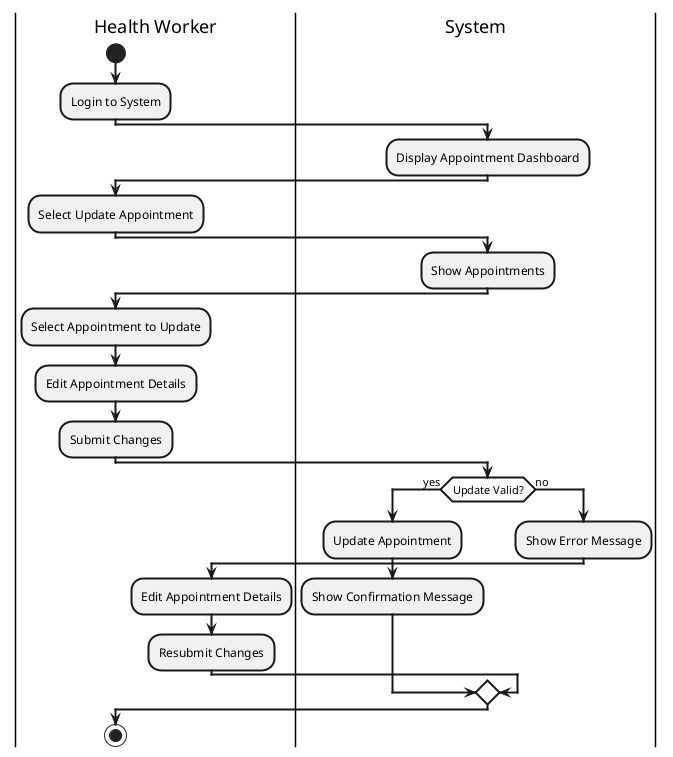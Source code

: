 @startuml
skinparam defaultTextAlignment center
skinparam ArrowThickness 2
skinparam ActivityBorderThickness 2
skinparam ActivityDiamondBackgroundColor white
skinparam ActivityDiamondBorderThickness 2

|Health Worker|
start
:Login to System;

|System|
:Display Appointment Dashboard;

|Health Worker|
:Select Update Appointment;

|System|
:Show Appointments;

|Health Worker|
:Select Appointment to Update;
:Edit Appointment Details;
:Submit Changes;

|System|
if (Update Valid?) then (yes)
  :Update Appointment;
  :Show Confirmation Message;
else (no)
  :Show Error Message;
  |Health Worker|
  :Edit Appointment Details;
  :Resubmit Changes;
endif

stop

@enduml 